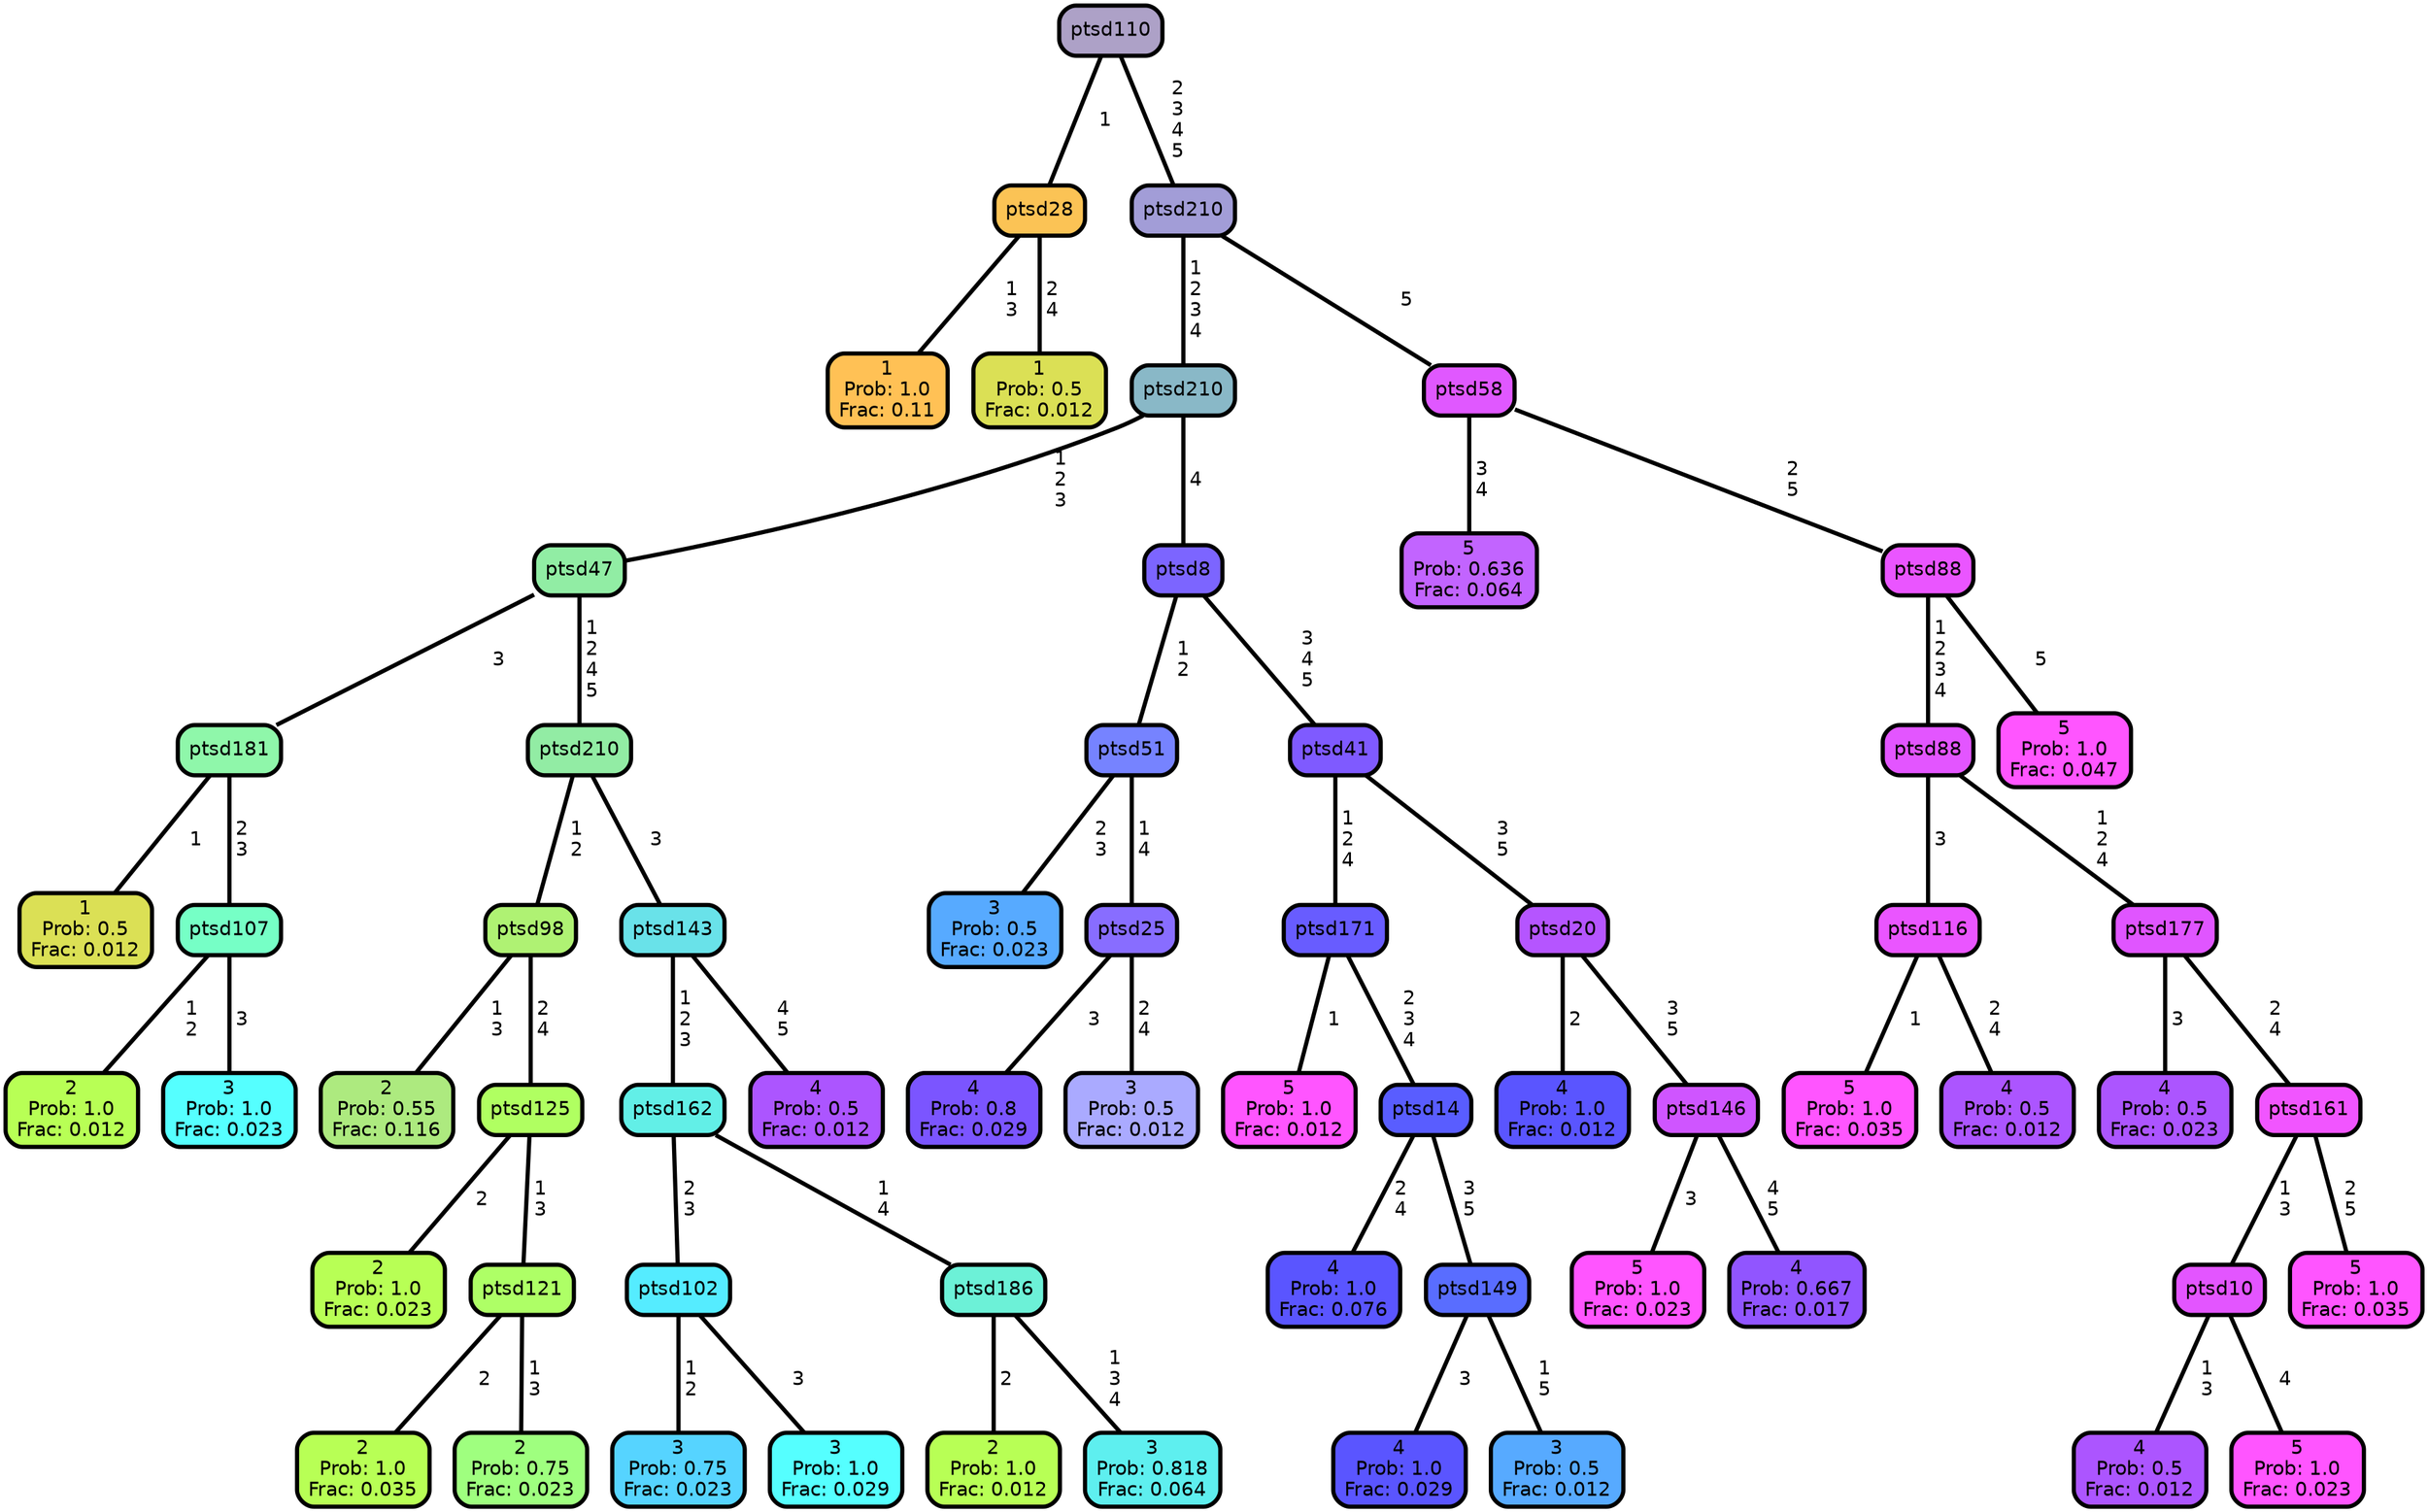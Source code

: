 graph Tree {
node [shape=box, style="filled, rounded",color="black",penwidth="3",fontcolor="black",                 fontname=helvetica] ;
graph [ranksep="0 equally", splines=straight,                 bgcolor=transparent, dpi=200] ;
edge [fontname=helvetica, color=black] ;
0 [label="1
Prob: 1.0
Frac: 0.11", fillcolor="#ffc155"] ;
1 [label="ptsd28", fillcolor="#fbc355"] ;
2 [label="1
Prob: 0.5
Frac: 0.012", fillcolor="#dbe055"] ;
3 [label="ptsd110", fillcolor="#ada1c7"] ;
4 [label="1
Prob: 0.5
Frac: 0.012", fillcolor="#dbe055"] ;
5 [label="ptsd181", fillcolor="#8ff7aa"] ;
6 [label="2
Prob: 1.0
Frac: 0.012", fillcolor="#b8ff55"] ;
7 [label="ptsd107", fillcolor="#76ffc6"] ;
8 [label="3
Prob: 1.0
Frac: 0.023", fillcolor="#55ffff"] ;
9 [label="ptsd47", fillcolor="#91eda4"] ;
10 [label="2
Prob: 0.55
Frac: 0.116", fillcolor="#adea7f"] ;
11 [label="ptsd98", fillcolor="#aff273"] ;
12 [label="2
Prob: 1.0
Frac: 0.023", fillcolor="#b8ff55"] ;
13 [label="ptsd125", fillcolor="#b0ff61"] ;
14 [label="2
Prob: 1.0
Frac: 0.035", fillcolor="#b8ff55"] ;
15 [label="ptsd121", fillcolor="#aeff66"] ;
16 [label="2
Prob: 0.75
Frac: 0.023", fillcolor="#9fff7f"] ;
17 [label="ptsd210", fillcolor="#92eca4"] ;
18 [label="3
Prob: 0.75
Frac: 0.023", fillcolor="#56d4ff"] ;
19 [label="ptsd102", fillcolor="#55ecff"] ;
20 [label="3
Prob: 1.0
Frac: 0.029", fillcolor="#55ffff"] ;
21 [label="ptsd162", fillcolor="#62efe7"] ;
22 [label="2
Prob: 1.0
Frac: 0.012", fillcolor="#b8ff55"] ;
23 [label="ptsd186", fillcolor="#6cf1d7"] ;
24 [label="3
Prob: 0.818
Frac: 0.064", fillcolor="#5eefef"] ;
25 [label="ptsd143", fillcolor="#69e2e9"] ;
26 [label="4
Prob: 0.5
Frac: 0.012", fillcolor="#ac55ff"] ;
27 [label="ptsd210", fillcolor="#89b8c7"] ;
28 [label="3
Prob: 0.5
Frac: 0.023", fillcolor="#57aaff"] ;
29 [label="ptsd51", fillcolor="#7683ff"] ;
30 [label="4
Prob: 0.8
Frac: 0.029", fillcolor="#7b55ff"] ;
31 [label="ptsd25", fillcolor="#886dff"] ;
32 [label="3
Prob: 0.5
Frac: 0.012", fillcolor="#aaaaff"] ;
33 [label="ptsd8", fillcolor="#7c65ff"] ;
34 [label="5
Prob: 1.0
Frac: 0.012", fillcolor="#ff55ff"] ;
35 [label="ptsd171", fillcolor="#685cff"] ;
36 [label="4
Prob: 1.0
Frac: 0.076", fillcolor="#5a55ff"] ;
37 [label="ptsd14", fillcolor="#595dff"] ;
38 [label="4
Prob: 1.0
Frac: 0.029", fillcolor="#5a55ff"] ;
39 [label="ptsd149", fillcolor="#596dff"] ;
40 [label="3
Prob: 0.5
Frac: 0.012", fillcolor="#57aaff"] ;
41 [label="ptsd41", fillcolor="#7f5aff"] ;
42 [label="4
Prob: 1.0
Frac: 0.012", fillcolor="#5a55ff"] ;
43 [label="ptsd20", fillcolor="#b555ff"] ;
44 [label="5
Prob: 1.0
Frac: 0.023", fillcolor="#ff55ff"] ;
45 [label="ptsd146", fillcolor="#cf55ff"] ;
46 [label="4
Prob: 0.667
Frac: 0.017", fillcolor="#9155ff"] ;
47 [label="ptsd210", fillcolor="#a29dd7"] ;
48 [label="5
Prob: 0.636
Frac: 0.064", fillcolor="#c264ff"] ;
49 [label="ptsd58", fillcolor="#e058ff"] ;
50 [label="5
Prob: 1.0
Frac: 0.035", fillcolor="#ff55ff"] ;
51 [label="ptsd116", fillcolor="#ea55ff"] ;
52 [label="4
Prob: 0.5
Frac: 0.012", fillcolor="#ac55ff"] ;
53 [label="ptsd88", fillcolor="#e355ff"] ;
54 [label="4
Prob: 0.5
Frac: 0.023", fillcolor="#ac55ff"] ;
55 [label="ptsd177", fillcolor="#e055ff"] ;
56 [label="4
Prob: 0.5
Frac: 0.012", fillcolor="#ac55ff"] ;
57 [label="ptsd10", fillcolor="#e355ff"] ;
58 [label="5
Prob: 1.0
Frac: 0.023", fillcolor="#ff55ff"] ;
59 [label="ptsd161", fillcolor="#f155ff"] ;
60 [label="5
Prob: 1.0
Frac: 0.035", fillcolor="#ff55ff"] ;
61 [label="ptsd88", fillcolor="#ea55ff"] ;
62 [label="5
Prob: 1.0
Frac: 0.047", fillcolor="#ff55ff"] ;
1 -- 0 [label=" 1\n 3",penwidth=3] ;
1 -- 2 [label=" 2\n 4",penwidth=3] ;
3 -- 1 [label=" 1",penwidth=3] ;
3 -- 47 [label=" 2\n 3\n 4\n 5",penwidth=3] ;
5 -- 4 [label=" 1",penwidth=3] ;
5 -- 7 [label=" 2\n 3",penwidth=3] ;
7 -- 6 [label=" 1\n 2",penwidth=3] ;
7 -- 8 [label=" 3",penwidth=3] ;
9 -- 5 [label=" 3",penwidth=3] ;
9 -- 17 [label=" 1\n 2\n 4\n 5",penwidth=3] ;
11 -- 10 [label=" 1\n 3",penwidth=3] ;
11 -- 13 [label=" 2\n 4",penwidth=3] ;
13 -- 12 [label=" 2",penwidth=3] ;
13 -- 15 [label=" 1\n 3",penwidth=3] ;
15 -- 14 [label=" 2",penwidth=3] ;
15 -- 16 [label=" 1\n 3",penwidth=3] ;
17 -- 11 [label=" 1\n 2",penwidth=3] ;
17 -- 25 [label=" 3",penwidth=3] ;
19 -- 18 [label=" 1\n 2",penwidth=3] ;
19 -- 20 [label=" 3",penwidth=3] ;
21 -- 19 [label=" 2\n 3",penwidth=3] ;
21 -- 23 [label=" 1\n 4",penwidth=3] ;
23 -- 22 [label=" 2",penwidth=3] ;
23 -- 24 [label=" 1\n 3\n 4",penwidth=3] ;
25 -- 21 [label=" 1\n 2\n 3",penwidth=3] ;
25 -- 26 [label=" 4\n 5",penwidth=3] ;
27 -- 9 [label=" 1\n 2\n 3",penwidth=3] ;
27 -- 33 [label=" 4",penwidth=3] ;
29 -- 28 [label=" 2\n 3",penwidth=3] ;
29 -- 31 [label=" 1\n 4",penwidth=3] ;
31 -- 30 [label=" 3",penwidth=3] ;
31 -- 32 [label=" 2\n 4",penwidth=3] ;
33 -- 29 [label=" 1\n 2",penwidth=3] ;
33 -- 41 [label=" 3\n 4\n 5",penwidth=3] ;
35 -- 34 [label=" 1",penwidth=3] ;
35 -- 37 [label=" 2\n 3\n 4",penwidth=3] ;
37 -- 36 [label=" 2\n 4",penwidth=3] ;
37 -- 39 [label=" 3\n 5",penwidth=3] ;
39 -- 38 [label=" 3",penwidth=3] ;
39 -- 40 [label=" 1\n 5",penwidth=3] ;
41 -- 35 [label=" 1\n 2\n 4",penwidth=3] ;
41 -- 43 [label=" 3\n 5",penwidth=3] ;
43 -- 42 [label=" 2",penwidth=3] ;
43 -- 45 [label=" 3\n 5",penwidth=3] ;
45 -- 44 [label=" 3",penwidth=3] ;
45 -- 46 [label=" 4\n 5",penwidth=3] ;
47 -- 27 [label=" 1\n 2\n 3\n 4",penwidth=3] ;
47 -- 49 [label=" 5",penwidth=3] ;
49 -- 48 [label=" 3\n 4",penwidth=3] ;
49 -- 61 [label=" 2\n 5",penwidth=3] ;
51 -- 50 [label=" 1",penwidth=3] ;
51 -- 52 [label=" 2\n 4",penwidth=3] ;
53 -- 51 [label=" 3",penwidth=3] ;
53 -- 55 [label=" 1\n 2\n 4",penwidth=3] ;
55 -- 54 [label=" 3",penwidth=3] ;
55 -- 59 [label=" 2\n 4",penwidth=3] ;
57 -- 56 [label=" 1\n 3",penwidth=3] ;
57 -- 58 [label=" 4",penwidth=3] ;
59 -- 57 [label=" 1\n 3",penwidth=3] ;
59 -- 60 [label=" 2\n 5",penwidth=3] ;
61 -- 53 [label=" 1\n 2\n 3\n 4",penwidth=3] ;
61 -- 62 [label=" 5",penwidth=3] ;
{rank = same;}}